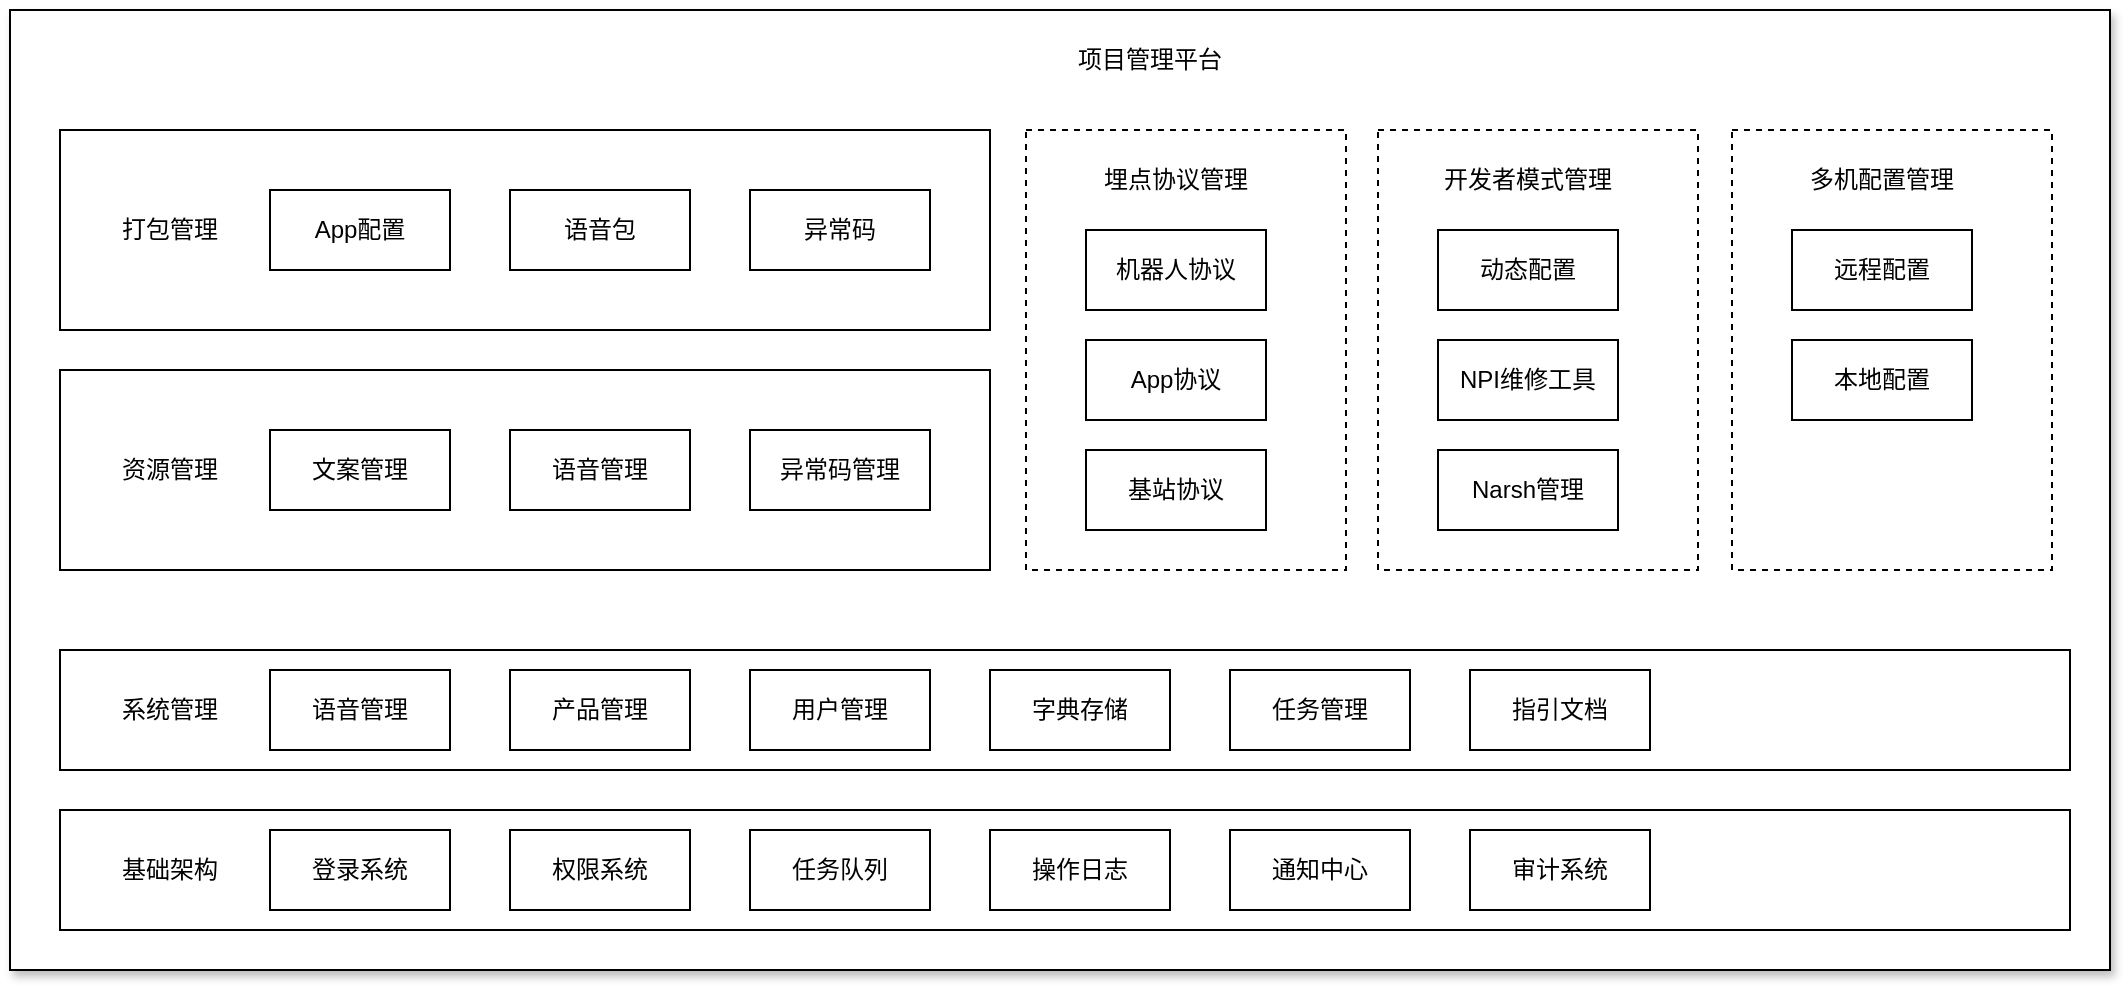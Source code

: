 <mxfile version="26.1.0">
  <diagram name="第 1 页" id="fgVyCdpo1RpyXijZnxLB">
    <mxGraphModel dx="1235" dy="624" grid="1" gridSize="10" guides="1" tooltips="1" connect="1" arrows="1" fold="1" page="1" pageScale="1" pageWidth="2339" pageHeight="3300" math="0" shadow="0">
      <root>
        <mxCell id="0" />
        <mxCell id="1" parent="0" />
        <mxCell id="O_y6O0_J4jZQ_gd5SpbO-1" value="" style="rounded=0;whiteSpace=wrap;html=1;shadow=1;" vertex="1" parent="1">
          <mxGeometry x="110" y="60" width="1050" height="480" as="geometry" />
        </mxCell>
        <mxCell id="O_y6O0_J4jZQ_gd5SpbO-2" value="项目管理平台" style="text;html=1;align=center;verticalAlign=middle;whiteSpace=wrap;rounded=0;" vertex="1" parent="1">
          <mxGeometry x="630" y="70" width="100" height="30" as="geometry" />
        </mxCell>
        <mxCell id="O_y6O0_J4jZQ_gd5SpbO-6" value="" style="rounded=0;whiteSpace=wrap;html=1;" vertex="1" parent="1">
          <mxGeometry x="135" y="120" width="465" height="100" as="geometry" />
        </mxCell>
        <mxCell id="O_y6O0_J4jZQ_gd5SpbO-3" value="App配置" style="rounded=0;whiteSpace=wrap;html=1;" vertex="1" parent="1">
          <mxGeometry x="240" y="150" width="90" height="40" as="geometry" />
        </mxCell>
        <mxCell id="O_y6O0_J4jZQ_gd5SpbO-4" value="语音包" style="rounded=0;whiteSpace=wrap;html=1;" vertex="1" parent="1">
          <mxGeometry x="360" y="150" width="90" height="40" as="geometry" />
        </mxCell>
        <mxCell id="O_y6O0_J4jZQ_gd5SpbO-5" value="异常码" style="rounded=0;whiteSpace=wrap;html=1;" vertex="1" parent="1">
          <mxGeometry x="480" y="150" width="90" height="40" as="geometry" />
        </mxCell>
        <mxCell id="O_y6O0_J4jZQ_gd5SpbO-7" value="打包管理" style="text;html=1;align=center;verticalAlign=middle;whiteSpace=wrap;rounded=0;" vertex="1" parent="1">
          <mxGeometry x="160" y="155" width="60" height="30" as="geometry" />
        </mxCell>
        <mxCell id="O_y6O0_J4jZQ_gd5SpbO-8" value="" style="rounded=0;whiteSpace=wrap;html=1;" vertex="1" parent="1">
          <mxGeometry x="135" y="240" width="465" height="100" as="geometry" />
        </mxCell>
        <mxCell id="O_y6O0_J4jZQ_gd5SpbO-9" value="文案管理" style="rounded=0;whiteSpace=wrap;html=1;" vertex="1" parent="1">
          <mxGeometry x="240" y="270" width="90" height="40" as="geometry" />
        </mxCell>
        <mxCell id="O_y6O0_J4jZQ_gd5SpbO-10" value="语音管理" style="rounded=0;whiteSpace=wrap;html=1;" vertex="1" parent="1">
          <mxGeometry x="360" y="270" width="90" height="40" as="geometry" />
        </mxCell>
        <mxCell id="O_y6O0_J4jZQ_gd5SpbO-11" value="异常码管理" style="rounded=0;whiteSpace=wrap;html=1;" vertex="1" parent="1">
          <mxGeometry x="480" y="270" width="90" height="40" as="geometry" />
        </mxCell>
        <mxCell id="O_y6O0_J4jZQ_gd5SpbO-12" value="资源管理" style="text;html=1;align=center;verticalAlign=middle;whiteSpace=wrap;rounded=0;" vertex="1" parent="1">
          <mxGeometry x="160" y="275" width="60" height="30" as="geometry" />
        </mxCell>
        <mxCell id="O_y6O0_J4jZQ_gd5SpbO-13" value="" style="rounded=0;whiteSpace=wrap;html=1;dashed=1;" vertex="1" parent="1">
          <mxGeometry x="618" y="120" width="160" height="220" as="geometry" />
        </mxCell>
        <mxCell id="O_y6O0_J4jZQ_gd5SpbO-14" value="机器人协议" style="rounded=0;whiteSpace=wrap;html=1;" vertex="1" parent="1">
          <mxGeometry x="648" y="170" width="90" height="40" as="geometry" />
        </mxCell>
        <mxCell id="O_y6O0_J4jZQ_gd5SpbO-15" value="App协议" style="rounded=0;whiteSpace=wrap;html=1;" vertex="1" parent="1">
          <mxGeometry x="648" y="225" width="90" height="40" as="geometry" />
        </mxCell>
        <mxCell id="O_y6O0_J4jZQ_gd5SpbO-16" value="基站协议" style="rounded=0;whiteSpace=wrap;html=1;" vertex="1" parent="1">
          <mxGeometry x="648" y="280" width="90" height="40" as="geometry" />
        </mxCell>
        <mxCell id="O_y6O0_J4jZQ_gd5SpbO-17" value="埋点协议管理" style="text;html=1;align=center;verticalAlign=middle;whiteSpace=wrap;rounded=0;" vertex="1" parent="1">
          <mxGeometry x="648" y="130" width="90" height="30" as="geometry" />
        </mxCell>
        <mxCell id="O_y6O0_J4jZQ_gd5SpbO-18" value="" style="rounded=0;whiteSpace=wrap;html=1;dashed=1;" vertex="1" parent="1">
          <mxGeometry x="794" y="120" width="160" height="220" as="geometry" />
        </mxCell>
        <mxCell id="O_y6O0_J4jZQ_gd5SpbO-19" value="动态配置" style="rounded=0;whiteSpace=wrap;html=1;" vertex="1" parent="1">
          <mxGeometry x="824" y="170" width="90" height="40" as="geometry" />
        </mxCell>
        <mxCell id="O_y6O0_J4jZQ_gd5SpbO-20" value="NPI维修工具" style="rounded=0;whiteSpace=wrap;html=1;" vertex="1" parent="1">
          <mxGeometry x="824" y="225" width="90" height="40" as="geometry" />
        </mxCell>
        <mxCell id="O_y6O0_J4jZQ_gd5SpbO-21" value="Narsh管理" style="rounded=0;whiteSpace=wrap;html=1;" vertex="1" parent="1">
          <mxGeometry x="824" y="280" width="90" height="40" as="geometry" />
        </mxCell>
        <mxCell id="O_y6O0_J4jZQ_gd5SpbO-22" value="开发者模式管理" style="text;html=1;align=center;verticalAlign=middle;whiteSpace=wrap;rounded=0;" vertex="1" parent="1">
          <mxGeometry x="824" y="130" width="90" height="30" as="geometry" />
        </mxCell>
        <mxCell id="O_y6O0_J4jZQ_gd5SpbO-23" value="" style="rounded=0;whiteSpace=wrap;html=1;dashed=1;" vertex="1" parent="1">
          <mxGeometry x="971" y="120" width="160" height="220" as="geometry" />
        </mxCell>
        <mxCell id="O_y6O0_J4jZQ_gd5SpbO-24" value="远程配置" style="rounded=0;whiteSpace=wrap;html=1;" vertex="1" parent="1">
          <mxGeometry x="1001" y="170" width="90" height="40" as="geometry" />
        </mxCell>
        <mxCell id="O_y6O0_J4jZQ_gd5SpbO-25" value="本地配置" style="rounded=0;whiteSpace=wrap;html=1;" vertex="1" parent="1">
          <mxGeometry x="1001" y="225" width="90" height="40" as="geometry" />
        </mxCell>
        <mxCell id="O_y6O0_J4jZQ_gd5SpbO-27" value="多机配置管理" style="text;html=1;align=center;verticalAlign=middle;whiteSpace=wrap;rounded=0;" vertex="1" parent="1">
          <mxGeometry x="1001" y="130" width="90" height="30" as="geometry" />
        </mxCell>
        <mxCell id="O_y6O0_J4jZQ_gd5SpbO-28" value="" style="rounded=0;whiteSpace=wrap;html=1;" vertex="1" parent="1">
          <mxGeometry x="135" y="380" width="1005" height="60" as="geometry" />
        </mxCell>
        <mxCell id="O_y6O0_J4jZQ_gd5SpbO-29" value="系统管理" style="text;html=1;align=center;verticalAlign=middle;whiteSpace=wrap;rounded=0;" vertex="1" parent="1">
          <mxGeometry x="160" y="395" width="60" height="30" as="geometry" />
        </mxCell>
        <mxCell id="O_y6O0_J4jZQ_gd5SpbO-30" value="语音管理" style="rounded=0;whiteSpace=wrap;html=1;" vertex="1" parent="1">
          <mxGeometry x="240" y="390" width="90" height="40" as="geometry" />
        </mxCell>
        <mxCell id="O_y6O0_J4jZQ_gd5SpbO-31" value="产品管理" style="rounded=0;whiteSpace=wrap;html=1;" vertex="1" parent="1">
          <mxGeometry x="360" y="390" width="90" height="40" as="geometry" />
        </mxCell>
        <mxCell id="O_y6O0_J4jZQ_gd5SpbO-32" value="用户管理" style="rounded=0;whiteSpace=wrap;html=1;" vertex="1" parent="1">
          <mxGeometry x="480" y="390" width="90" height="40" as="geometry" />
        </mxCell>
        <mxCell id="O_y6O0_J4jZQ_gd5SpbO-33" value="字典存储" style="rounded=0;whiteSpace=wrap;html=1;" vertex="1" parent="1">
          <mxGeometry x="600" y="390" width="90" height="40" as="geometry" />
        </mxCell>
        <mxCell id="O_y6O0_J4jZQ_gd5SpbO-35" value="" style="rounded=0;whiteSpace=wrap;html=1;" vertex="1" parent="1">
          <mxGeometry x="135" y="460" width="1005" height="60" as="geometry" />
        </mxCell>
        <mxCell id="O_y6O0_J4jZQ_gd5SpbO-36" value="基础架构" style="text;html=1;align=center;verticalAlign=middle;whiteSpace=wrap;rounded=0;" vertex="1" parent="1">
          <mxGeometry x="160" y="475" width="60" height="30" as="geometry" />
        </mxCell>
        <mxCell id="O_y6O0_J4jZQ_gd5SpbO-37" value="登录系统" style="rounded=0;whiteSpace=wrap;html=1;" vertex="1" parent="1">
          <mxGeometry x="240" y="470" width="90" height="40" as="geometry" />
        </mxCell>
        <mxCell id="O_y6O0_J4jZQ_gd5SpbO-38" value="权限系统" style="rounded=0;whiteSpace=wrap;html=1;" vertex="1" parent="1">
          <mxGeometry x="360" y="470" width="90" height="40" as="geometry" />
        </mxCell>
        <mxCell id="O_y6O0_J4jZQ_gd5SpbO-39" value="任务队列" style="rounded=0;whiteSpace=wrap;html=1;" vertex="1" parent="1">
          <mxGeometry x="480" y="470" width="90" height="40" as="geometry" />
        </mxCell>
        <mxCell id="O_y6O0_J4jZQ_gd5SpbO-40" value="操作日志" style="rounded=0;whiteSpace=wrap;html=1;" vertex="1" parent="1">
          <mxGeometry x="600" y="470" width="90" height="40" as="geometry" />
        </mxCell>
        <mxCell id="O_y6O0_J4jZQ_gd5SpbO-41" value="通知中心" style="rounded=0;whiteSpace=wrap;html=1;" vertex="1" parent="1">
          <mxGeometry x="720" y="470" width="90" height="40" as="geometry" />
        </mxCell>
        <mxCell id="O_y6O0_J4jZQ_gd5SpbO-42" value="任务管理" style="rounded=0;whiteSpace=wrap;html=1;" vertex="1" parent="1">
          <mxGeometry x="720" y="390" width="90" height="40" as="geometry" />
        </mxCell>
        <mxCell id="O_y6O0_J4jZQ_gd5SpbO-43" value="指引文档" style="rounded=0;whiteSpace=wrap;html=1;" vertex="1" parent="1">
          <mxGeometry x="840" y="390" width="90" height="40" as="geometry" />
        </mxCell>
        <mxCell id="O_y6O0_J4jZQ_gd5SpbO-44" value="审计系统" style="rounded=0;whiteSpace=wrap;html=1;" vertex="1" parent="1">
          <mxGeometry x="840" y="470" width="90" height="40" as="geometry" />
        </mxCell>
      </root>
    </mxGraphModel>
  </diagram>
</mxfile>
